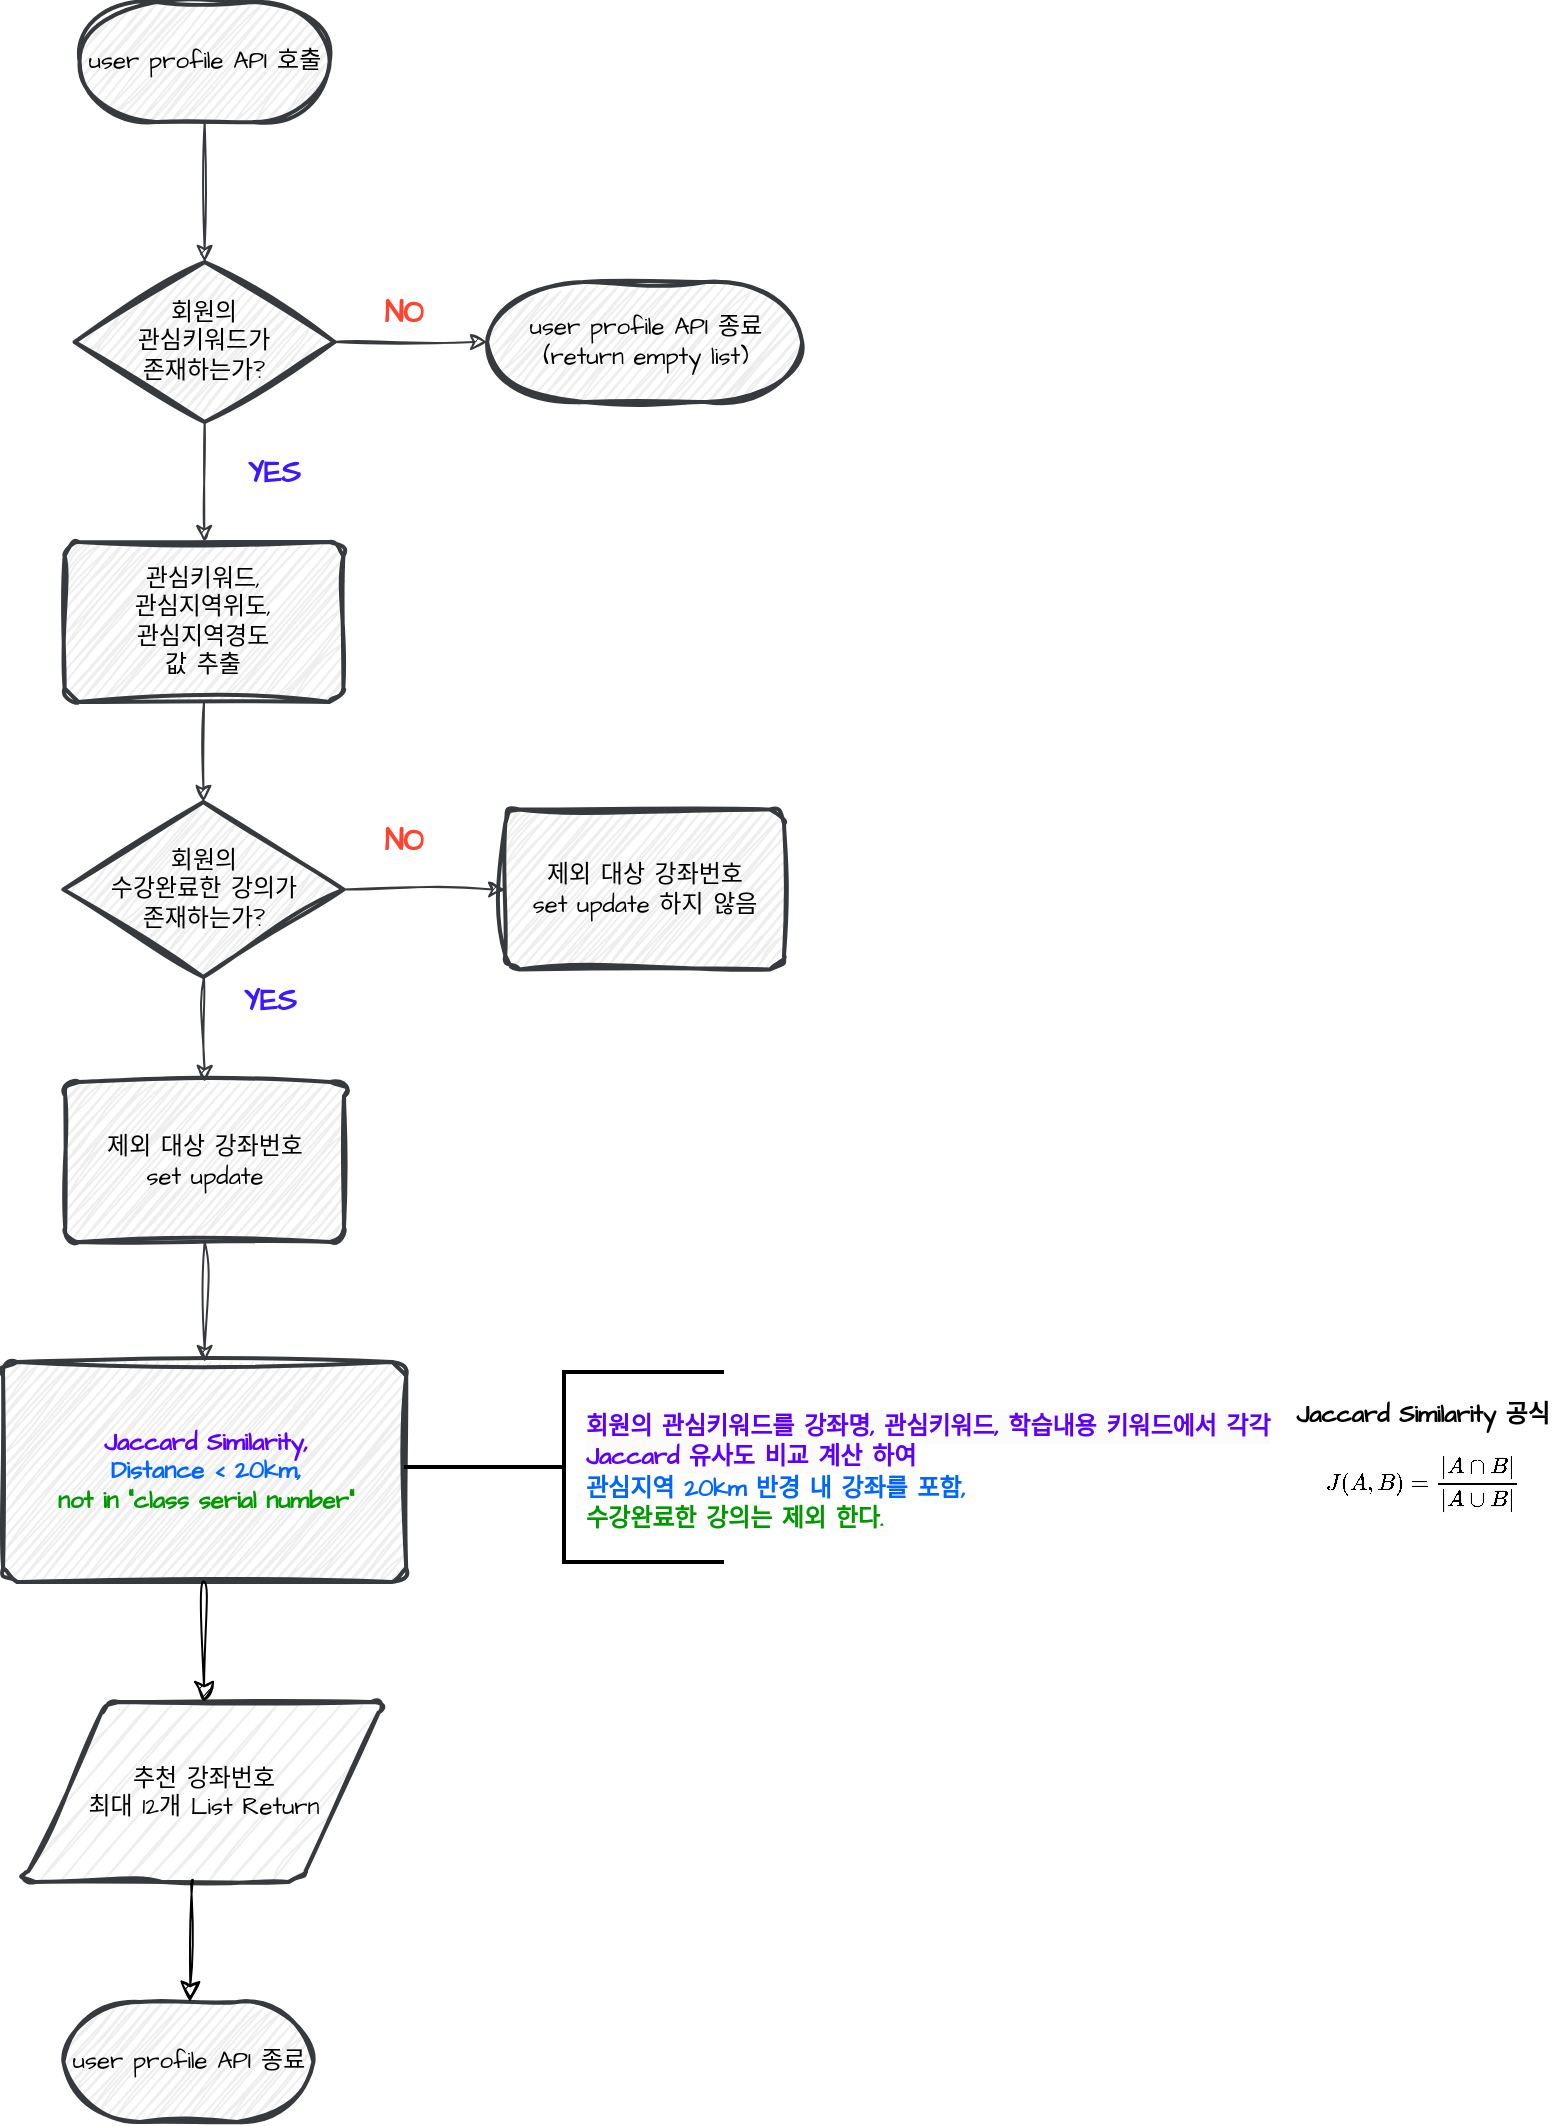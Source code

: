 <mxfile version="24.6.4" type="github">
  <diagram name="Page-1" id="c7558073-3199-34d8-9f00-42111426c3f3">
    <mxGraphModel dx="1313" dy="1884" grid="1" gridSize="10" guides="1" tooltips="1" connect="1" arrows="1" fold="1" page="1" pageScale="1" pageWidth="826" pageHeight="1169" background="none" math="1" shadow="0">
      <root>
        <mxCell id="0" />
        <mxCell id="1" parent="0" />
        <mxCell id="8HuYiIvFP8ExP7IEhl2--209" value="user profile API 호출" style="strokeWidth=2;html=1;shape=mxgraph.flowchart.terminator;whiteSpace=wrap;sketch=1;hachureGap=4;jiggle=2;curveFitting=1;fontFamily=Architects Daughter;fontSource=https%3A%2F%2Ffonts.googleapis.com%2Fcss%3Ffamily%3DArchitects%2BDaughter;labelBackgroundColor=none;fontStyle=0;fillColor=#eeeeee;strokeColor=#36393d;" parent="1" vertex="1">
          <mxGeometry x="77.82" y="-1120" width="125" height="60" as="geometry" />
        </mxCell>
        <mxCell id="8HuYiIvFP8ExP7IEhl2--210" value="" style="endArrow=classic;html=1;rounded=0;sketch=1;hachureGap=4;jiggle=2;curveFitting=1;fontFamily=Architects Daughter;fontSource=https%3A%2F%2Ffonts.googleapis.com%2Fcss%3Ffamily%3DArchitects%2BDaughter;exitX=0.5;exitY=1;exitDx=0;exitDy=0;exitPerimeter=0;entryX=0.5;entryY=0;entryDx=0;entryDy=0;entryPerimeter=0;fillColor=#eeeeee;strokeColor=#36393d;" parent="1" source="8HuYiIvFP8ExP7IEhl2--209" target="8HuYiIvFP8ExP7IEhl2--211" edge="1">
          <mxGeometry width="50" height="50" relative="1" as="geometry">
            <mxPoint x="139.9" y="-1030" as="sourcePoint" />
            <mxPoint x="140.32" y="-1010" as="targetPoint" />
          </mxGeometry>
        </mxCell>
        <mxCell id="8HuYiIvFP8ExP7IEhl2--211" value="회원의&lt;div&gt;관심키워드가&lt;div&gt;존재하는가?&lt;/div&gt;&lt;/div&gt;" style="strokeWidth=2;html=1;shape=mxgraph.flowchart.decision;whiteSpace=wrap;sketch=1;hachureGap=4;jiggle=2;curveFitting=1;fontFamily=Architects Daughter;fontSource=https%3A%2F%2Ffonts.googleapis.com%2Fcss%3Ffamily%3DArchitects%2BDaughter;fillColor=#eeeeee;strokeColor=#36393d;" parent="1" vertex="1">
          <mxGeometry x="75.32" y="-990" width="130" height="80" as="geometry" />
        </mxCell>
        <mxCell id="8HuYiIvFP8ExP7IEhl2--214" value="" style="endArrow=classic;html=1;rounded=0;sketch=1;hachureGap=4;jiggle=2;curveFitting=1;fontFamily=Architects Daughter;fontSource=https%3A%2F%2Ffonts.googleapis.com%2Fcss%3Ffamily%3DArchitects%2BDaughter;exitX=1;exitY=0.5;exitDx=0;exitDy=0;exitPerimeter=0;entryX=0;entryY=0.5;entryDx=0;entryDy=0;entryPerimeter=0;fillColor=#eeeeee;strokeColor=#36393d;" parent="1" source="8HuYiIvFP8ExP7IEhl2--211" target="8HuYiIvFP8ExP7IEhl2--218" edge="1">
          <mxGeometry width="50" height="50" relative="1" as="geometry">
            <mxPoint x="405.32" y="-920" as="sourcePoint" />
            <mxPoint x="271.57" y="-950" as="targetPoint" />
          </mxGeometry>
        </mxCell>
        <mxCell id="8HuYiIvFP8ExP7IEhl2--215" value="YES" style="text;html=1;align=center;verticalAlign=middle;whiteSpace=wrap;rounded=0;fontFamily=Architects Daughter;fontSource=https%3A%2F%2Ffonts.googleapis.com%2Fcss%3Ffamily%3DArchitects%2BDaughter;fontSize=15;fillColor=none;fontStyle=1;fontColor=#3E17FF;" parent="1" vertex="1">
          <mxGeometry x="145.32" y="-900" width="60" height="30" as="geometry" />
        </mxCell>
        <mxCell id="8HuYiIvFP8ExP7IEhl2--217" value="" style="endArrow=classic;html=1;rounded=0;sketch=1;hachureGap=4;jiggle=2;curveFitting=1;fontFamily=Architects Daughter;fontSource=https%3A%2F%2Ffonts.googleapis.com%2Fcss%3Ffamily%3DArchitects%2BDaughter;exitX=0.5;exitY=1;exitDx=0;exitDy=0;exitPerimeter=0;fillColor=#eeeeee;strokeColor=#36393d;" parent="1" source="8HuYiIvFP8ExP7IEhl2--211" target="8HuYiIvFP8ExP7IEhl2--226" edge="1">
          <mxGeometry width="50" height="50" relative="1" as="geometry">
            <mxPoint x="215.32" y="-945" as="sourcePoint" />
            <mxPoint x="140.32" y="-860.0" as="targetPoint" />
          </mxGeometry>
        </mxCell>
        <mxCell id="8HuYiIvFP8ExP7IEhl2--218" value="user profile API&amp;nbsp;&lt;span style=&quot;background-color: initial;&quot;&gt;종료&lt;/span&gt;&lt;div&gt;&lt;span style=&quot;background-color: initial;&quot;&gt;(return empty list)&lt;/span&gt;&lt;/div&gt;" style="strokeWidth=2;html=1;shape=mxgraph.flowchart.terminator;whiteSpace=wrap;sketch=1;hachureGap=4;jiggle=2;curveFitting=1;fontFamily=Architects Daughter;fontSource=https%3A%2F%2Ffonts.googleapis.com%2Fcss%3Ffamily%3DArchitects%2BDaughter;fillColor=#eeeeee;strokeColor=#36393d;" parent="1" vertex="1">
          <mxGeometry x="281.57" y="-980" width="157.5" height="60" as="geometry" />
        </mxCell>
        <mxCell id="8HuYiIvFP8ExP7IEhl2--223" value="NO" style="text;html=1;align=center;verticalAlign=middle;whiteSpace=wrap;rounded=0;fontFamily=Architects Daughter;fontSource=https%3A%2F%2Ffonts.googleapis.com%2Fcss%3Ffamily%3DArchitects%2BDaughter;fontSize=15;fillColor=none;fontStyle=1;fontColor=#FF432E;" parent="1" vertex="1">
          <mxGeometry x="210.32" y="-980" width="60" height="30" as="geometry" />
        </mxCell>
        <mxCell id="8HuYiIvFP8ExP7IEhl2--226" value="관심키워드,&lt;div&gt;관심지역위도,&lt;/div&gt;&lt;div&gt;관심지역경도&lt;/div&gt;&lt;div&gt;값 추출&lt;/div&gt;" style="rounded=1;whiteSpace=wrap;html=1;absoluteArcSize=1;arcSize=14;strokeWidth=2;sketch=1;hachureGap=4;jiggle=2;curveFitting=1;fontFamily=Architects Daughter;fontSource=https%3A%2F%2Ffonts.googleapis.com%2Fcss%3Ffamily%3DArchitects%2BDaughter;fillColor=#eeeeee;strokeColor=#36393d;" parent="1" vertex="1">
          <mxGeometry x="70.32" y="-850" width="139.38" height="80" as="geometry" />
        </mxCell>
        <mxCell id="8HuYiIvFP8ExP7IEhl2--227" value="" style="endArrow=classic;html=1;rounded=0;sketch=1;hachureGap=4;jiggle=2;curveFitting=1;fontFamily=Architects Daughter;fontSource=https%3A%2F%2Ffonts.googleapis.com%2Fcss%3Ffamily%3DArchitects%2BDaughter;exitX=0.5;exitY=1;exitDx=0;exitDy=0;entryX=0.5;entryY=0;entryDx=0;entryDy=0;entryPerimeter=0;fillColor=#eeeeee;strokeColor=#36393d;" parent="1" source="8HuYiIvFP8ExP7IEhl2--226" target="8HuYiIvFP8ExP7IEhl2--229" edge="1">
          <mxGeometry width="50" height="50" relative="1" as="geometry">
            <mxPoint x="391.57" y="-800" as="sourcePoint" />
            <mxPoint x="139.57" y="-710" as="targetPoint" />
          </mxGeometry>
        </mxCell>
        <mxCell id="8HuYiIvFP8ExP7IEhl2--229" value="회원의&lt;div&gt;수강완료한&amp;nbsp;&lt;span style=&quot;background-color: initial;&quot;&gt;강의가&lt;/span&gt;&lt;/div&gt;&lt;div&gt;&lt;span style=&quot;background-color: initial;&quot;&gt;존재하는가?&lt;/span&gt;&lt;/div&gt;" style="strokeWidth=2;html=1;shape=mxgraph.flowchart.decision;whiteSpace=wrap;sketch=1;hachureGap=4;jiggle=2;curveFitting=1;fontFamily=Architects Daughter;fontSource=https%3A%2F%2Ffonts.googleapis.com%2Fcss%3Ffamily%3DArchitects%2BDaughter;fillColor=#eeeeee;strokeColor=#36393d;" parent="1" vertex="1">
          <mxGeometry x="69.7" y="-720" width="140" height="87.5" as="geometry" />
        </mxCell>
        <mxCell id="8HuYiIvFP8ExP7IEhl2--232" value="" style="endArrow=classic;html=1;rounded=0;sketch=1;hachureGap=4;jiggle=2;curveFitting=1;fontFamily=Architects Daughter;fontSource=https%3A%2F%2Ffonts.googleapis.com%2Fcss%3Ffamily%3DArchitects%2BDaughter;entryX=0.5;entryY=0;entryDx=0;entryDy=0;fillColor=#eeeeee;strokeColor=#36393d;" parent="1" source="8HuYiIvFP8ExP7IEhl2--229" target="8HuYiIvFP8ExP7IEhl2--237" edge="1">
          <mxGeometry width="50" height="50" relative="1" as="geometry">
            <mxPoint x="139.46" y="-630" as="sourcePoint" />
            <mxPoint x="139.46" y="-580" as="targetPoint" />
          </mxGeometry>
        </mxCell>
        <mxCell id="8HuYiIvFP8ExP7IEhl2--233" value="" style="endArrow=classic;html=1;rounded=0;sketch=1;hachureGap=4;jiggle=2;curveFitting=1;fontFamily=Architects Daughter;fontSource=https%3A%2F%2Ffonts.googleapis.com%2Fcss%3Ffamily%3DArchitects%2BDaughter;exitX=1;exitY=0.5;exitDx=0;exitDy=0;exitPerimeter=0;entryX=0;entryY=0.5;entryDx=0;entryDy=0;fillColor=#eeeeee;strokeColor=#36393d;" parent="1" source="8HuYiIvFP8ExP7IEhl2--229" target="8HuYiIvFP8ExP7IEhl2--236" edge="1">
          <mxGeometry width="50" height="50" relative="1" as="geometry">
            <mxPoint x="220.57" y="-676.67" as="sourcePoint" />
            <mxPoint x="281.57" y="-677" as="targetPoint" />
          </mxGeometry>
        </mxCell>
        <mxCell id="8HuYiIvFP8ExP7IEhl2--236" value="제외 대상 강좌번호&lt;div&gt;set update 하지 않음&lt;/div&gt;" style="rounded=1;whiteSpace=wrap;html=1;absoluteArcSize=1;arcSize=14;strokeWidth=2;sketch=1;hachureGap=4;jiggle=2;curveFitting=1;fontFamily=Architects Daughter;fontSource=https%3A%2F%2Ffonts.googleapis.com%2Fcss%3Ffamily%3DArchitects%2BDaughter;fillColor=#eeeeee;strokeColor=#36393d;" parent="1" vertex="1">
          <mxGeometry x="290.63" y="-716.25" width="139.38" height="80" as="geometry" />
        </mxCell>
        <mxCell id="8HuYiIvFP8ExP7IEhl2--237" value="제외 대상 강좌번호&lt;div&gt;set update&lt;/div&gt;" style="rounded=1;whiteSpace=wrap;html=1;absoluteArcSize=1;arcSize=14;strokeWidth=2;sketch=1;hachureGap=4;jiggle=2;curveFitting=1;fontFamily=Architects Daughter;fontSource=https%3A%2F%2Ffonts.googleapis.com%2Fcss%3Ffamily%3DArchitects%2BDaughter;fillColor=#eeeeee;strokeColor=#36393d;" parent="1" vertex="1">
          <mxGeometry x="70.63" y="-580" width="139.38" height="80" as="geometry" />
        </mxCell>
        <mxCell id="8HuYiIvFP8ExP7IEhl2--238" value="&lt;font color=&quot;#5d00ff&quot;&gt;&lt;b&gt;Jaccard Similarity,&lt;/b&gt;&lt;/font&gt;&lt;div&gt;&lt;font color=&quot;#0066ff&quot;&gt;&lt;b&gt;Distance &amp;lt; 20km,&lt;/b&gt;&lt;/font&gt;&lt;/div&gt;&lt;div&gt;&lt;font color=&quot;#009900&quot;&gt;&lt;b&gt;not in &quot;class serial number&quot;&lt;/b&gt;&lt;/font&gt;&lt;/div&gt;" style="rounded=1;whiteSpace=wrap;html=1;absoluteArcSize=1;arcSize=14;strokeWidth=2;sketch=1;hachureGap=4;jiggle=2;curveFitting=1;fontFamily=Architects Daughter;fontSource=https%3A%2F%2Ffonts.googleapis.com%2Fcss%3Ffamily%3DArchitects%2BDaughter;fillColor=#eeeeee;strokeColor=#36393d;" parent="1" vertex="1">
          <mxGeometry x="39.54" y="-440" width="201.57" height="110" as="geometry" />
        </mxCell>
        <mxCell id="8HuYiIvFP8ExP7IEhl2--240" value="" style="endArrow=classic;html=1;rounded=0;sketch=1;hachureGap=4;jiggle=2;curveFitting=1;fontFamily=Architects Daughter;fontSource=https%3A%2F%2Ffonts.googleapis.com%2Fcss%3Ffamily%3DArchitects%2BDaughter;entryX=0.5;entryY=0;entryDx=0;entryDy=0;exitX=0.5;exitY=1;exitDx=0;exitDy=0;fillColor=#eeeeee;strokeColor=#36393d;" parent="1" source="8HuYiIvFP8ExP7IEhl2--237" target="8HuYiIvFP8ExP7IEhl2--238" edge="1">
          <mxGeometry width="50" height="50" relative="1" as="geometry">
            <mxPoint x="139.2" y="-490" as="sourcePoint" />
            <mxPoint x="140.2" y="-438" as="targetPoint" />
          </mxGeometry>
        </mxCell>
        <mxCell id="8HuYiIvFP8ExP7IEhl2--245" value="NO" style="text;html=1;align=center;verticalAlign=middle;whiteSpace=wrap;rounded=0;fontFamily=Architects Daughter;fontSource=https%3A%2F%2Ffonts.googleapis.com%2Fcss%3Ffamily%3DArchitects%2BDaughter;fontSize=15;fillColor=none;fontStyle=1;fontColor=#FF432E;" parent="1" vertex="1">
          <mxGeometry x="210.32" y="-716.25" width="60" height="30" as="geometry" />
        </mxCell>
        <mxCell id="8HuYiIvFP8ExP7IEhl2--247" value="YES" style="text;html=1;align=center;verticalAlign=middle;whiteSpace=wrap;rounded=0;fontFamily=Architects Daughter;fontSource=https%3A%2F%2Ffonts.googleapis.com%2Fcss%3Ffamily%3DArchitects%2BDaughter;fontSize=15;fillColor=none;fontStyle=1;fontColor=#3E17FF;" parent="1" vertex="1">
          <mxGeometry x="142.82" y="-636.25" width="60" height="30" as="geometry" />
        </mxCell>
        <mxCell id="8HuYiIvFP8ExP7IEhl2--248" value="user profile API 종료" style="strokeWidth=2;html=1;shape=mxgraph.flowchart.terminator;whiteSpace=wrap;sketch=1;hachureGap=4;jiggle=2;curveFitting=1;fontFamily=Architects Daughter;fontSource=https%3A%2F%2Ffonts.googleapis.com%2Fcss%3Ffamily%3DArchitects%2BDaughter;labelBackgroundColor=none;fontStyle=0;fillColor=#eeeeee;strokeColor=#36393d;" parent="1" vertex="1">
          <mxGeometry x="69.7" y="-120" width="125" height="60" as="geometry" />
        </mxCell>
        <mxCell id="S92XERj_PqHJQFMyFbLS-4" value="&lt;div&gt;&lt;b&gt;Jaccard Similarity 공식&lt;/b&gt;&lt;/div&gt;\[&lt;br&gt;J(A, B) = \frac{|A \cap B|}{|A \cup B|}&lt;br&gt;\]" style="rounded=1;whiteSpace=wrap;html=1;absoluteArcSize=1;arcSize=14;strokeWidth=2;sketch=1;hachureGap=4;jiggle=2;curveFitting=1;fontFamily=Architects Daughter;fontSource=https%3A%2F%2Ffonts.googleapis.com%2Fcss%3Ffamily%3DArchitects%2BDaughter;fillColor=none;strokeColor=none;" parent="1" vertex="1">
          <mxGeometry x="680" y="-427.5" width="139.38" height="80" as="geometry" />
        </mxCell>
        <mxCell id="BTvdHkG63R1qvQy1ZEPR-1" value="&lt;span style=&quot;font-family: &amp;quot;Architects Daughter&amp;quot;;&quot;&gt;추천 강좌번호&lt;/span&gt;&lt;div style=&quot;font-family: &amp;quot;Architects Daughter&amp;quot;;&quot;&gt;최대 12개&amp;nbsp;&lt;span style=&quot;background-color: initial;&quot;&gt;List Return&lt;/span&gt;&lt;/div&gt;" style="shape=parallelogram;html=1;strokeWidth=2;perimeter=parallelogramPerimeter;whiteSpace=wrap;rounded=1;arcSize=12;size=0.23;fillColor=#eeeeee;strokeColor=#36393d;sketch=1;curveFitting=1;jiggle=2;" vertex="1" parent="1">
          <mxGeometry x="49.7" y="-270" width="180" height="90" as="geometry" />
        </mxCell>
        <mxCell id="BTvdHkG63R1qvQy1ZEPR-6" value="" style="endArrow=classic;html=1;rounded=0;fontSize=12;startSize=8;endSize=8;curved=1;exitX=0.5;exitY=1;exitDx=0;exitDy=0;sketch=1;curveFitting=1;jiggle=2;" edge="1" parent="1" source="8HuYiIvFP8ExP7IEhl2--238" target="BTvdHkG63R1qvQy1ZEPR-1">
          <mxGeometry width="50" height="50" relative="1" as="geometry">
            <mxPoint x="160" y="-180" as="sourcePoint" />
            <mxPoint x="210" y="-230" as="targetPoint" />
          </mxGeometry>
        </mxCell>
        <mxCell id="BTvdHkG63R1qvQy1ZEPR-7" value="" style="endArrow=classic;html=1;rounded=0;fontSize=12;startSize=8;endSize=8;curved=1;exitX=0.471;exitY=0.991;exitDx=0;exitDy=0;sketch=1;curveFitting=1;jiggle=2;exitPerimeter=0;" edge="1" parent="1" source="BTvdHkG63R1qvQy1ZEPR-1" target="8HuYiIvFP8ExP7IEhl2--248">
          <mxGeometry width="50" height="50" relative="1" as="geometry">
            <mxPoint x="150" y="-320" as="sourcePoint" />
            <mxPoint x="150" y="-260" as="targetPoint" />
          </mxGeometry>
        </mxCell>
        <mxCell id="BTvdHkG63R1qvQy1ZEPR-8" value="" style="strokeWidth=2;html=1;shape=mxgraph.flowchart.annotation_2;align=left;labelPosition=right;pointerEvents=1;" vertex="1" parent="1">
          <mxGeometry x="240" y="-435" width="160" height="95" as="geometry" />
        </mxCell>
        <mxCell id="BTvdHkG63R1qvQy1ZEPR-9" value="&lt;font color=&quot;#5d00ff&quot; style=&quot;forced-color-adjust: none; font-family: &amp;quot;Architects Daughter&amp;quot;; font-size: 12px; font-style: normal; font-variant-ligatures: normal; font-variant-caps: normal; font-weight: 400; letter-spacing: normal; orphans: 2; text-align: center; text-indent: 0px; text-transform: none; widows: 2; word-spacing: 0px; -webkit-text-stroke-width: 0px; white-space: normal; background-color: rgb(251, 251, 251); text-decoration-thickness: initial; text-decoration-style: initial; text-decoration-color: initial;&quot;&gt;&lt;b style=&quot;forced-color-adjust: none;&quot;&gt;&lt;b&gt;회원의 관심키워드를&amp;nbsp;&lt;/b&gt;강좌명, 관심키워드, 학습내용 키워드에서 각각 Jaccard 유사도 비교 계산 하여&lt;/b&gt;&lt;/font&gt;&lt;div&gt;&lt;font style=&quot;font-family: &amp;quot;Architects Daughter&amp;quot;; text-align: center;&quot; color=&quot;#0066ff&quot;&gt;&lt;b&gt;관심지역 20km 반경 내 강좌를 포함,&lt;/b&gt;&lt;/font&gt;&lt;/div&gt;&lt;div&gt;&lt;b style=&quot;color: rgb(0, 153, 0); background-color: initial; font-family: &amp;quot;Architects Daughter&amp;quot;; text-align: center;&quot;&gt;수강완료한 강의는 제외 한다.&lt;/b&gt;&lt;/div&gt;" style="text;whiteSpace=wrap;html=1;" vertex="1" parent="1">
          <mxGeometry x="329.38" y="-422.5" width="350.62" height="70" as="geometry" />
        </mxCell>
      </root>
    </mxGraphModel>
  </diagram>
</mxfile>
